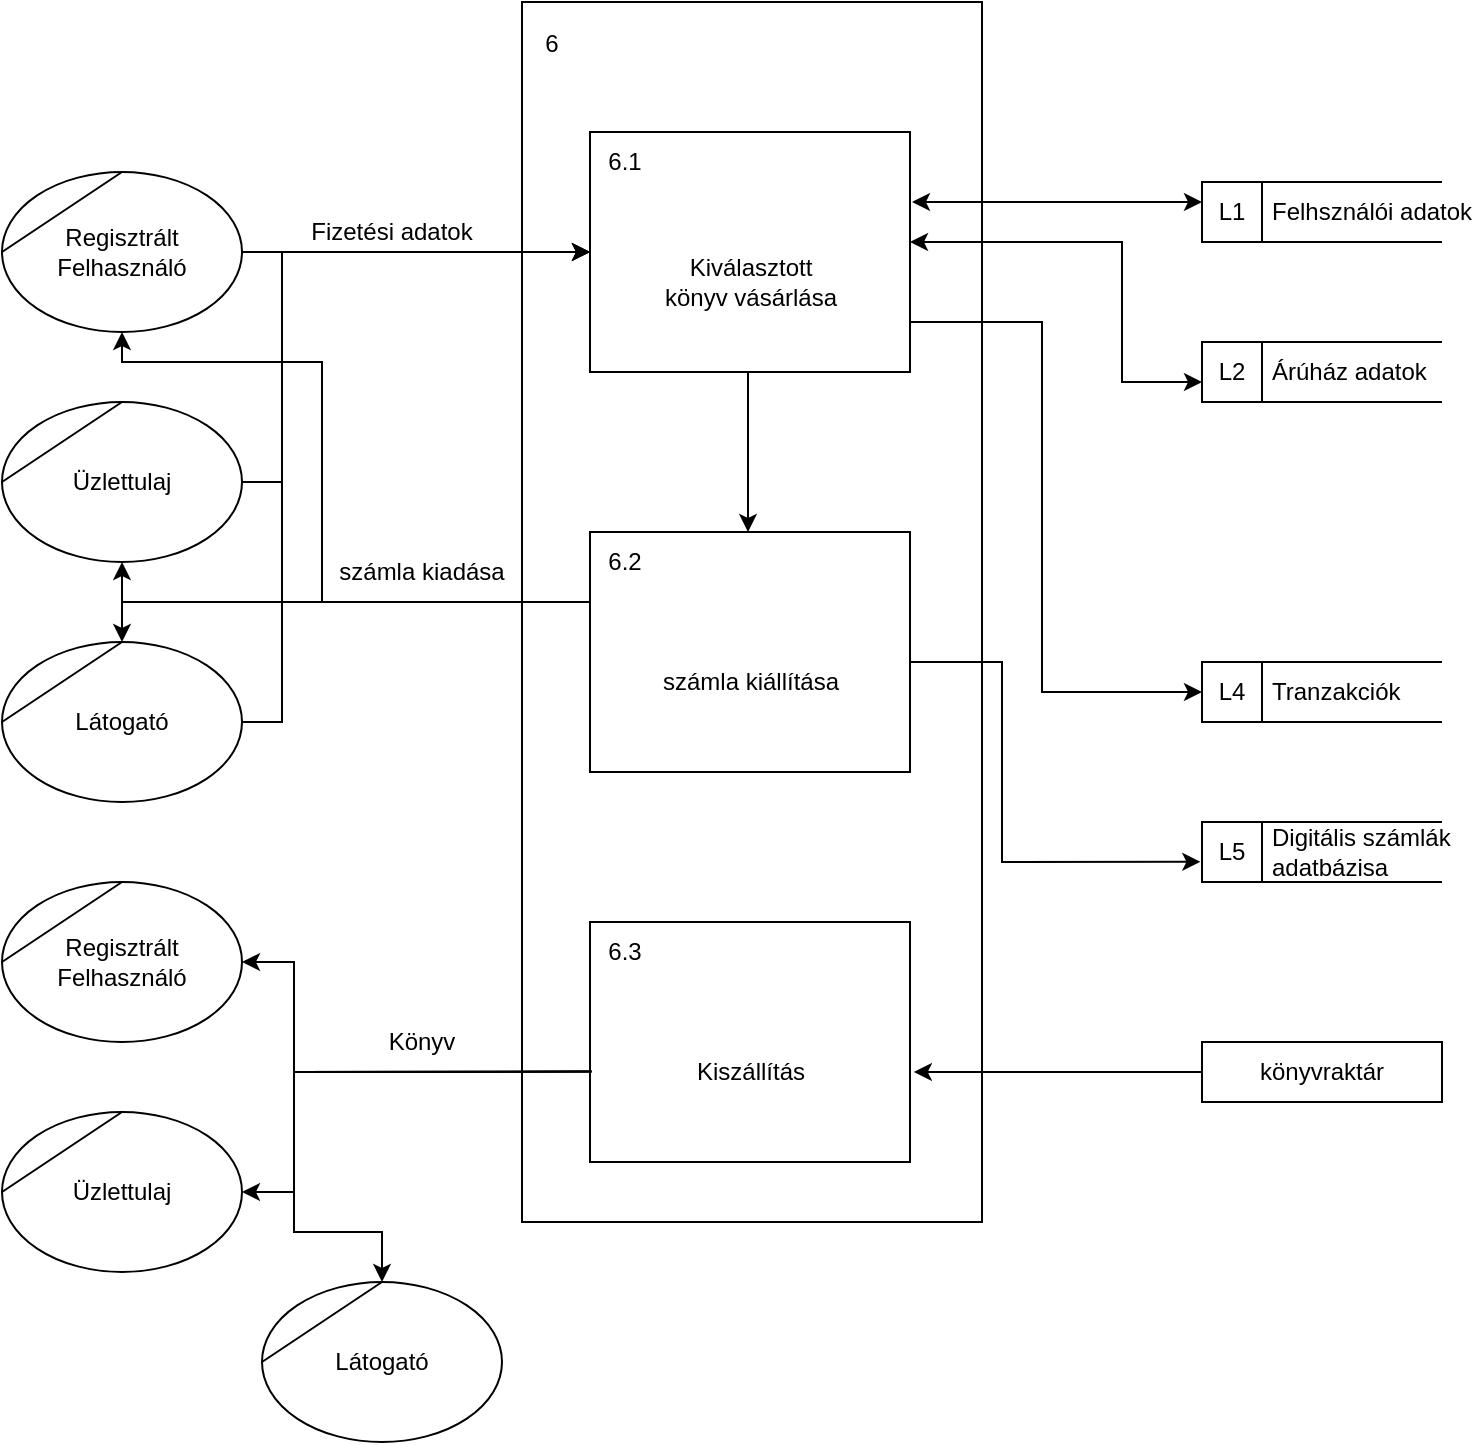 <mxfile version="20.8.20" type="device"><diagram id="nvQekw3q1q-SQx_KuLcE" name="Page-1"><mxGraphModel dx="644" dy="994" grid="1" gridSize="10" guides="1" tooltips="1" connect="1" arrows="1" fold="1" page="1" pageScale="1" pageWidth="827" pageHeight="1169" math="0" shadow="0"><root><mxCell id="0"/><mxCell id="1" parent="0"/><mxCell id="SYjn3an62ylVHJqfh1bN-1" value="" style="html=1;dashed=0;whitespace=wrap;shape=mxgraph.dfd.process;align=center;container=1;collapsible=0;spacingTop=30;movable=1;resizable=1;rotatable=1;deletable=1;editable=1;locked=0;connectable=1;" parent="1" vertex="1"><mxGeometry x="314" y="225" width="230" height="610" as="geometry"/></mxCell><mxCell id="SYjn3an62ylVHJqfh1bN-2" value="6" style="text;html=1;strokeColor=none;fillColor=none;align=center;verticalAlign=middle;whiteSpace=wrap;rounded=0;movable=1;resizable=1;rotatable=1;cloneable=0;deletable=1;connectable=1;allowArrows=0;pointerEvents=1;editable=1;locked=0;" parent="SYjn3an62ylVHJqfh1bN-1" vertex="1"><mxGeometry width="30" height="41.591" as="geometry"/></mxCell><mxCell id="NtEHx-hv0uAESNbDC6P2-2" value="Kiszállítás" style="html=1;dashed=0;whitespace=wrap;shape=mxgraph.dfd.process2;align=center;container=1;collapsible=0;spacingTop=30;movable=1;resizable=1;rotatable=1;deletable=1;editable=1;locked=0;connectable=1;" vertex="1" parent="SYjn3an62ylVHJqfh1bN-1"><mxGeometry x="34" y="460" width="160" height="120" as="geometry"/></mxCell><mxCell id="NtEHx-hv0uAESNbDC6P2-3" value="6.3" style="text;html=1;strokeColor=none;fillColor=none;align=center;verticalAlign=middle;whiteSpace=wrap;rounded=0;connectable=1;allowArrows=0;editable=1;movable=1;resizable=1;rotatable=1;deletable=1;locked=0;cloneable=0;" vertex="1" parent="NtEHx-hv0uAESNbDC6P2-2"><mxGeometry width="35" height="30" as="geometry"/></mxCell><mxCell id="SYjn3an62ylVHJqfh1bN-15" style="edgeStyle=orthogonalEdgeStyle;rounded=0;orthogonalLoop=1;jettySize=auto;html=1;exitX=1;exitY=0.5;exitDx=0;exitDy=0;movable=1;resizable=1;rotatable=1;deletable=1;editable=1;locked=0;connectable=1;" parent="1" source="SYjn3an62ylVHJqfh1bN-4" target="SYjn3an62ylVHJqfh1bN-9" edge="1"><mxGeometry relative="1" as="geometry"/></mxCell><mxCell id="SYjn3an62ylVHJqfh1bN-4" value="Regisztrált&lt;br&gt;Felhasználó" style="shape=stencil(tZRtjoMgEIZPw98GJR6gYXfvQe10nZQCAbYft99RNKlW7GajiTGZeeXhnZGBCRka5YCVvGHig5VlwTm9Kb5NYhUc1DElr8qjOmhISojenuGGx9gz0DTgMbaq+GR8T9+0j5C1NYYgaE0YKU86wRQaWsvvCdZv/xhFjvgXiOB7kynLyq+/Y3fVNuBiI79j7OB+db/rgceOi61+3Grg4v9YISmTO9xCHlR9/vb2xxxnzYDW6AK8OfLTeZzO66ynzM5CnqyHBUsn1DqN9UITnWoH/kUY5Iu9PtVUzRY1jx4IGk22K9UioSs+44+uvFxl3bKX1nTZdE12iV8=);whiteSpace=wrap;html=1;movable=1;resizable=1;rotatable=1;deletable=1;editable=1;locked=0;connectable=1;" parent="1" vertex="1"><mxGeometry x="54" y="310" width="120" height="80" as="geometry"/></mxCell><mxCell id="SYjn3an62ylVHJqfh1bN-5" value="Látogató" style="shape=stencil(tZRtjoMgEIZPw98GJR6gYXfvQe10nZQCAbYft99RNKlW7GajiTGZeeXhnZGBCRka5YCVvGHig5VlwTm9Kb5NYhUc1DElr8qjOmhISojenuGGx9gz0DTgMbaq+GR8T9+0j5C1NYYgaE0YKU86wRQaWsvvCdZv/xhFjvgXiOB7kynLyq+/Y3fVNuBiI79j7OB+db/rgceOi61+3Grg4v9YISmTO9xCHlR9/vb2xxxnzYDW6AK8OfLTeZzO66ynzM5CnqyHBUsn1DqN9UITnWoH/kUY5Iu9PtVUzRY1jx4IGk22K9UioSs+44+uvFxl3bKX1nTZdE12iV8=);whiteSpace=wrap;html=1;movable=1;resizable=1;rotatable=1;deletable=1;editable=1;locked=0;connectable=1;" parent="1" vertex="1"><mxGeometry x="54" y="545" width="120" height="80" as="geometry"/></mxCell><mxCell id="SYjn3an62ylVHJqfh1bN-9" value="Kiválasztott&lt;br&gt;könyv vásárlása" style="html=1;dashed=0;whitespace=wrap;shape=mxgraph.dfd.process2;align=center;container=1;collapsible=0;spacingTop=30;movable=1;resizable=1;rotatable=1;deletable=1;editable=1;locked=0;connectable=1;" parent="1" vertex="1"><mxGeometry x="348" y="290" width="160" height="120" as="geometry"/></mxCell><mxCell id="SYjn3an62ylVHJqfh1bN-10" value="6.1" style="text;html=1;strokeColor=none;fillColor=none;align=center;verticalAlign=middle;whiteSpace=wrap;rounded=0;connectable=1;allowArrows=0;editable=1;movable=1;resizable=1;rotatable=1;deletable=1;locked=0;cloneable=0;" parent="SYjn3an62ylVHJqfh1bN-9" vertex="1"><mxGeometry width="35" height="30" as="geometry"/></mxCell><mxCell id="SYjn3an62ylVHJqfh1bN-12" value="számla kiállítása" style="html=1;dashed=0;whitespace=wrap;shape=mxgraph.dfd.process2;align=center;container=1;collapsible=0;spacingTop=30;movable=1;resizable=1;rotatable=1;deletable=1;editable=1;locked=0;connectable=1;" parent="1" vertex="1"><mxGeometry x="348" y="490" width="160" height="120" as="geometry"/></mxCell><mxCell id="SYjn3an62ylVHJqfh1bN-13" value="6.2" style="text;html=1;strokeColor=none;fillColor=none;align=center;verticalAlign=middle;whiteSpace=wrap;rounded=0;connectable=1;allowArrows=0;editable=1;movable=1;resizable=1;rotatable=1;deletable=1;locked=0;cloneable=0;" parent="SYjn3an62ylVHJqfh1bN-12" vertex="1"><mxGeometry width="35" height="30" as="geometry"/></mxCell><mxCell id="SYjn3an62ylVHJqfh1bN-17" style="edgeStyle=orthogonalEdgeStyle;rounded=0;orthogonalLoop=1;jettySize=auto;html=1;exitX=1;exitY=0.5;exitDx=0;exitDy=0;movable=1;resizable=1;rotatable=1;deletable=1;editable=1;locked=0;connectable=1;" parent="1" source="SYjn3an62ylVHJqfh1bN-5" target="SYjn3an62ylVHJqfh1bN-9" edge="1"><mxGeometry relative="1" as="geometry"><Array as="points"><mxPoint x="194" y="585"/><mxPoint x="194" y="350"/></Array></mxGeometry></mxCell><mxCell id="SYjn3an62ylVHJqfh1bN-18" value="" style="endArrow=classic;html=1;rounded=0;movable=1;resizable=1;rotatable=1;deletable=1;editable=1;locked=0;connectable=1;" parent="1" edge="1"><mxGeometry width="50" height="50" relative="1" as="geometry"><mxPoint x="427" y="410" as="sourcePoint"/><mxPoint x="427" y="490" as="targetPoint"/></mxGeometry></mxCell><mxCell id="SYjn3an62ylVHJqfh1bN-19" value="Felhsználói adatok" style="html=1;dashed=0;whitespace=wrap;shape=mxgraph.dfd.dataStoreID;align=left;spacingLeft=33;container=1;collapsible=0;autosize=0;movable=1;resizable=1;rotatable=1;deletable=1;editable=1;locked=0;connectable=1;" parent="1" vertex="1"><mxGeometry x="654" y="315" width="120" height="30" as="geometry"/></mxCell><mxCell id="SYjn3an62ylVHJqfh1bN-20" value="L1" style="text;html=1;strokeColor=none;fillColor=none;align=center;verticalAlign=middle;whiteSpace=wrap;rounded=0;movable=1;resizable=1;rotatable=1;cloneable=0;deletable=1;allowArrows=0;connectable=1;editable=1;locked=0;" parent="SYjn3an62ylVHJqfh1bN-19" vertex="1"><mxGeometry width="30" height="30" as="geometry"/></mxCell><mxCell id="SYjn3an62ylVHJqfh1bN-21" value="Árúház adatok" style="html=1;dashed=0;whitespace=wrap;shape=mxgraph.dfd.dataStoreID;align=left;spacingLeft=33;container=1;collapsible=0;autosize=0;movable=1;resizable=1;rotatable=1;deletable=1;editable=1;locked=0;connectable=1;" parent="1" vertex="1"><mxGeometry x="654" y="395" width="120" height="30" as="geometry"/></mxCell><mxCell id="SYjn3an62ylVHJqfh1bN-22" value="L2" style="text;html=1;strokeColor=none;fillColor=none;align=center;verticalAlign=middle;whiteSpace=wrap;rounded=0;movable=1;resizable=1;rotatable=1;cloneable=0;deletable=1;allowArrows=0;connectable=1;editable=1;locked=0;" parent="SYjn3an62ylVHJqfh1bN-21" vertex="1"><mxGeometry width="30" height="30" as="geometry"/></mxCell><mxCell id="SYjn3an62ylVHJqfh1bN-25" value="Tranzakciók" style="html=1;dashed=0;whitespace=wrap;shape=mxgraph.dfd.dataStoreID;align=left;spacingLeft=33;container=1;collapsible=0;autosize=0;movable=1;resizable=1;rotatable=1;deletable=1;editable=1;locked=0;connectable=1;" parent="1" vertex="1"><mxGeometry x="654" y="555" width="120" height="30" as="geometry"/></mxCell><mxCell id="SYjn3an62ylVHJqfh1bN-26" value="L4" style="text;html=1;strokeColor=none;fillColor=none;align=center;verticalAlign=middle;whiteSpace=wrap;rounded=0;movable=1;resizable=1;rotatable=1;cloneable=0;deletable=1;allowArrows=0;connectable=1;editable=1;locked=0;" parent="SYjn3an62ylVHJqfh1bN-25" vertex="1"><mxGeometry width="30" height="30" as="geometry"/></mxCell><mxCell id="SYjn3an62ylVHJqfh1bN-27" value="" style="endArrow=classic;startArrow=classic;html=1;rounded=0;movable=1;resizable=1;rotatable=1;deletable=1;editable=1;locked=0;connectable=1;" parent="1" edge="1"><mxGeometry width="50" height="50" relative="1" as="geometry"><mxPoint x="509" y="325" as="sourcePoint"/><mxPoint x="654" y="325" as="targetPoint"/></mxGeometry></mxCell><mxCell id="SYjn3an62ylVHJqfh1bN-28" value="" style="endArrow=classic;startArrow=classic;html=1;rounded=0;entryX=0;entryY=0.667;entryDx=0;entryDy=0;entryPerimeter=0;movable=1;resizable=1;rotatable=1;deletable=1;editable=1;locked=0;connectable=1;" parent="1" target="SYjn3an62ylVHJqfh1bN-21" edge="1"><mxGeometry width="50" height="50" relative="1" as="geometry"><mxPoint x="508" y="345" as="sourcePoint"/><mxPoint x="653" y="345" as="targetPoint"/><Array as="points"><mxPoint x="614" y="345"/><mxPoint x="614" y="415"/></Array></mxGeometry></mxCell><mxCell id="SYjn3an62ylVHJqfh1bN-30" value="" style="endArrow=classic;startArrow=none;html=1;rounded=0;entryX=0;entryY=0.5;entryDx=0;entryDy=0;movable=1;resizable=1;rotatable=1;deletable=1;editable=1;locked=0;connectable=1;startFill=0;" parent="1" target="SYjn3an62ylVHJqfh1bN-26" edge="1"><mxGeometry width="50" height="50" relative="1" as="geometry"><mxPoint x="508" y="385" as="sourcePoint"/><mxPoint x="653" y="385" as="targetPoint"/><Array as="points"><mxPoint x="574" y="385"/><mxPoint x="574" y="570"/></Array></mxGeometry></mxCell><mxCell id="fbzIt1w2tId9TlJcDcQ3-1" value="Üzlettulaj" style="shape=stencil(tZRtjoMgEIZPw98GJR6gYXfvQe10nZQCAbYft99RNKlW7GajiTGZeeXhnZGBCRka5YCVvGHig5VlwTm9Kb5NYhUc1DElr8qjOmhISojenuGGx9gz0DTgMbaq+GR8T9+0j5C1NYYgaE0YKU86wRQaWsvvCdZv/xhFjvgXiOB7kynLyq+/Y3fVNuBiI79j7OB+db/rgceOi61+3Grg4v9YISmTO9xCHlR9/vb2xxxnzYDW6AK8OfLTeZzO66ynzM5CnqyHBUsn1DqN9UITnWoH/kUY5Iu9PtVUzRY1jx4IGk22K9UioSs+44+uvFxl3bKX1nTZdE12iV8=);whiteSpace=wrap;html=1;movable=1;resizable=1;rotatable=1;deletable=1;editable=1;locked=0;connectable=1;" parent="1" vertex="1"><mxGeometry x="54" y="425" width="120" height="80" as="geometry"/></mxCell><mxCell id="fbzIt1w2tId9TlJcDcQ3-2" style="edgeStyle=orthogonalEdgeStyle;rounded=0;orthogonalLoop=1;jettySize=auto;html=1;exitX=1;exitY=0.5;exitDx=0;exitDy=0;movable=1;resizable=1;rotatable=1;deletable=1;editable=1;locked=0;connectable=1;" parent="1" source="fbzIt1w2tId9TlJcDcQ3-1" target="SYjn3an62ylVHJqfh1bN-9" edge="1"><mxGeometry relative="1" as="geometry"><Array as="points"><mxPoint x="194" y="465"/><mxPoint x="194" y="350"/></Array></mxGeometry></mxCell><mxCell id="fbzIt1w2tId9TlJcDcQ3-3" value="Fizetési adatok" style="text;html=1;strokeColor=none;fillColor=none;align=center;verticalAlign=middle;whiteSpace=wrap;rounded=0;movable=1;resizable=1;rotatable=1;deletable=1;editable=1;locked=0;connectable=1;" parent="1" vertex="1"><mxGeometry x="194" y="325" width="110" height="30" as="geometry"/></mxCell><mxCell id="fbzIt1w2tId9TlJcDcQ3-6" value="Digitális számlák&lt;br&gt;adatbázisa" style="html=1;dashed=0;whitespace=wrap;shape=mxgraph.dfd.dataStoreID;align=left;spacingLeft=33;container=1;collapsible=0;autosize=0;movable=1;resizable=1;rotatable=1;deletable=1;editable=1;locked=0;connectable=1;" parent="1" vertex="1"><mxGeometry x="654" y="635" width="120" height="30" as="geometry"/></mxCell><mxCell id="fbzIt1w2tId9TlJcDcQ3-7" value="L5" style="text;html=1;strokeColor=none;fillColor=none;align=center;verticalAlign=middle;whiteSpace=wrap;rounded=0;movable=1;resizable=1;rotatable=1;cloneable=0;deletable=1;allowArrows=0;connectable=1;editable=1;locked=0;" parent="fbzIt1w2tId9TlJcDcQ3-6" vertex="1"><mxGeometry width="30" height="30" as="geometry"/></mxCell><mxCell id="fbzIt1w2tId9TlJcDcQ3-8" value="" style="endArrow=classic;startArrow=none;html=1;rounded=0;movable=1;resizable=1;rotatable=1;deletable=1;editable=1;locked=0;connectable=1;startFill=0;entryX=-0.007;entryY=0.664;entryDx=0;entryDy=0;entryPerimeter=0;" parent="1" target="fbzIt1w2tId9TlJcDcQ3-6" edge="1"><mxGeometry width="50" height="50" relative="1" as="geometry"><mxPoint x="508" y="555" as="sourcePoint"/><mxPoint x="644" y="655" as="targetPoint"/><Array as="points"><mxPoint x="554" y="555"/><mxPoint x="554" y="655"/></Array></mxGeometry></mxCell><mxCell id="fbzIt1w2tId9TlJcDcQ3-9" value="" style="endArrow=classic;html=1;rounded=0;movable=1;resizable=1;rotatable=1;deletable=1;editable=1;locked=0;connectable=1;" parent="1" edge="1"><mxGeometry width="50" height="50" relative="1" as="geometry"><mxPoint x="348" y="525" as="sourcePoint"/><mxPoint x="114" y="545" as="targetPoint"/><Array as="points"><mxPoint x="114" y="525"/></Array></mxGeometry></mxCell><mxCell id="fbzIt1w2tId9TlJcDcQ3-10" value="" style="endArrow=classic;html=1;rounded=0;entryX=0.5;entryY=1;entryDx=0;entryDy=0;movable=1;resizable=1;rotatable=1;deletable=1;editable=1;locked=0;connectable=1;" parent="1" target="fbzIt1w2tId9TlJcDcQ3-1" edge="1"><mxGeometry width="50" height="50" relative="1" as="geometry"><mxPoint x="348" y="525" as="sourcePoint"/><mxPoint x="214" y="525" as="targetPoint"/><Array as="points"><mxPoint x="114" y="525"/></Array></mxGeometry></mxCell><mxCell id="fbzIt1w2tId9TlJcDcQ3-11" value="" style="endArrow=classic;html=1;rounded=0;entryX=0.5;entryY=1;entryDx=0;entryDy=0;movable=1;resizable=1;rotatable=1;deletable=1;editable=1;locked=0;connectable=1;" parent="1" target="SYjn3an62ylVHJqfh1bN-4" edge="1"><mxGeometry width="50" height="50" relative="1" as="geometry"><mxPoint x="348" y="525" as="sourcePoint"/><mxPoint x="214" y="525" as="targetPoint"/><Array as="points"><mxPoint x="214" y="525"/><mxPoint x="214" y="405"/><mxPoint x="114" y="405"/></Array></mxGeometry></mxCell><mxCell id="fbzIt1w2tId9TlJcDcQ3-14" value="számla kiadása" style="text;html=1;strokeColor=none;fillColor=none;align=center;verticalAlign=middle;whiteSpace=wrap;rounded=0;movable=1;resizable=1;rotatable=1;deletable=1;editable=1;locked=0;connectable=1;" parent="1" vertex="1"><mxGeometry x="214" y="495" width="100" height="30" as="geometry"/></mxCell><mxCell id="NtEHx-hv0uAESNbDC6P2-1" value="könyvraktár" style="rounded=0;whiteSpace=wrap;html=1;" vertex="1" parent="1"><mxGeometry x="654" y="745" width="120" height="30" as="geometry"/></mxCell><mxCell id="NtEHx-hv0uAESNbDC6P2-5" value="Regisztrált&lt;br&gt;Felhasználó" style="shape=stencil(tZRtjoMgEIZPw98GJR6gYXfvQe10nZQCAbYft99RNKlW7GajiTGZeeXhnZGBCRka5YCVvGHig5VlwTm9Kb5NYhUc1DElr8qjOmhISojenuGGx9gz0DTgMbaq+GR8T9+0j5C1NYYgaE0YKU86wRQaWsvvCdZv/xhFjvgXiOB7kynLyq+/Y3fVNuBiI79j7OB+db/rgceOi61+3Grg4v9YISmTO9xCHlR9/vb2xxxnzYDW6AK8OfLTeZzO66ynzM5CnqyHBUsn1DqN9UITnWoH/kUY5Iu9PtVUzRY1jx4IGk22K9UioSs+44+uvFxl3bKX1nTZdE12iV8=);whiteSpace=wrap;html=1;movable=1;resizable=1;rotatable=1;deletable=1;editable=1;locked=0;connectable=1;" vertex="1" parent="1"><mxGeometry x="54" y="665" width="120" height="80" as="geometry"/></mxCell><mxCell id="NtEHx-hv0uAESNbDC6P2-6" value="Látogató" style="shape=stencil(tZRtjoMgEIZPw98GJR6gYXfvQe10nZQCAbYft99RNKlW7GajiTGZeeXhnZGBCRka5YCVvGHig5VlwTm9Kb5NYhUc1DElr8qjOmhISojenuGGx9gz0DTgMbaq+GR8T9+0j5C1NYYgaE0YKU86wRQaWsvvCdZv/xhFjvgXiOB7kynLyq+/Y3fVNuBiI79j7OB+db/rgceOi61+3Grg4v9YISmTO9xCHlR9/vb2xxxnzYDW6AK8OfLTeZzO66ynzM5CnqyHBUsn1DqN9UITnWoH/kUY5Iu9PtVUzRY1jx4IGk22K9UioSs+44+uvFxl3bKX1nTZdE12iV8=);whiteSpace=wrap;html=1;movable=1;resizable=1;rotatable=1;deletable=1;editable=1;locked=0;connectable=1;" vertex="1" parent="1"><mxGeometry x="184" y="865" width="120" height="80" as="geometry"/></mxCell><mxCell id="NtEHx-hv0uAESNbDC6P2-7" value="Üzlettulaj" style="shape=stencil(tZRtjoMgEIZPw98GJR6gYXfvQe10nZQCAbYft99RNKlW7GajiTGZeeXhnZGBCRka5YCVvGHig5VlwTm9Kb5NYhUc1DElr8qjOmhISojenuGGx9gz0DTgMbaq+GR8T9+0j5C1NYYgaE0YKU86wRQaWsvvCdZv/xhFjvgXiOB7kynLyq+/Y3fVNuBiI79j7OB+db/rgceOi61+3Grg4v9YISmTO9xCHlR9/vb2xxxnzYDW6AK8OfLTeZzO66ynzM5CnqyHBUsn1DqN9UITnWoH/kUY5Iu9PtVUzRY1jx4IGk22K9UioSs+44+uvFxl3bKX1nTZdE12iV8=);whiteSpace=wrap;html=1;movable=1;resizable=1;rotatable=1;deletable=1;editable=1;locked=0;connectable=1;" vertex="1" parent="1"><mxGeometry x="54" y="780" width="120" height="80" as="geometry"/></mxCell><mxCell id="NtEHx-hv0uAESNbDC6P2-18" value="" style="endArrow=classic;html=1;rounded=0;exitX=0;exitY=0.5;exitDx=0;exitDy=0;entryX=1.012;entryY=0.625;entryDx=0;entryDy=0;entryPerimeter=0;" edge="1" parent="1" source="NtEHx-hv0uAESNbDC6P2-1" target="NtEHx-hv0uAESNbDC6P2-2"><mxGeometry width="50" height="50" relative="1" as="geometry"><mxPoint x="390" y="870" as="sourcePoint"/><mxPoint x="440" y="820" as="targetPoint"/></mxGeometry></mxCell><mxCell id="NtEHx-hv0uAESNbDC6P2-20" value="" style="endArrow=classic;html=1;rounded=0;exitX=0.005;exitY=0.623;exitDx=0;exitDy=0;exitPerimeter=0;entryX=1;entryY=0.5;entryDx=0;entryDy=0;" edge="1" parent="1" source="NtEHx-hv0uAESNbDC6P2-2" target="NtEHx-hv0uAESNbDC6P2-5"><mxGeometry width="50" height="50" relative="1" as="geometry"><mxPoint x="280" y="760" as="sourcePoint"/><mxPoint x="180" y="760" as="targetPoint"/><Array as="points"><mxPoint x="200" y="760"/><mxPoint x="200" y="705"/></Array></mxGeometry></mxCell><mxCell id="NtEHx-hv0uAESNbDC6P2-21" value="" style="endArrow=classic;html=1;rounded=0;exitX=0.005;exitY=0.623;exitDx=0;exitDy=0;exitPerimeter=0;" edge="1" parent="1" source="NtEHx-hv0uAESNbDC6P2-2" target="NtEHx-hv0uAESNbDC6P2-7"><mxGeometry width="50" height="50" relative="1" as="geometry"><mxPoint x="280" y="760" as="sourcePoint"/><mxPoint x="180" y="760" as="targetPoint"/><Array as="points"><mxPoint x="200" y="760"/><mxPoint x="200" y="820"/></Array></mxGeometry></mxCell><mxCell id="NtEHx-hv0uAESNbDC6P2-22" value="" style="endArrow=classic;html=1;rounded=0;exitX=0.005;exitY=0.623;exitDx=0;exitDy=0;exitPerimeter=0;entryX=0.5;entryY=0;entryDx=0;entryDy=0;" edge="1" parent="1" source="NtEHx-hv0uAESNbDC6P2-2" target="NtEHx-hv0uAESNbDC6P2-6"><mxGeometry width="50" height="50" relative="1" as="geometry"><mxPoint x="280" y="760" as="sourcePoint"/><mxPoint x="180" y="760" as="targetPoint"/><Array as="points"><mxPoint x="200" y="760"/><mxPoint x="200" y="820"/><mxPoint x="200" y="840"/><mxPoint x="244" y="840"/></Array></mxGeometry></mxCell><mxCell id="NtEHx-hv0uAESNbDC6P2-23" value="Könyv" style="text;html=1;strokeColor=none;fillColor=none;align=center;verticalAlign=middle;whiteSpace=wrap;rounded=0;" vertex="1" parent="1"><mxGeometry x="234" y="730" width="60" height="30" as="geometry"/></mxCell></root></mxGraphModel></diagram></mxfile>